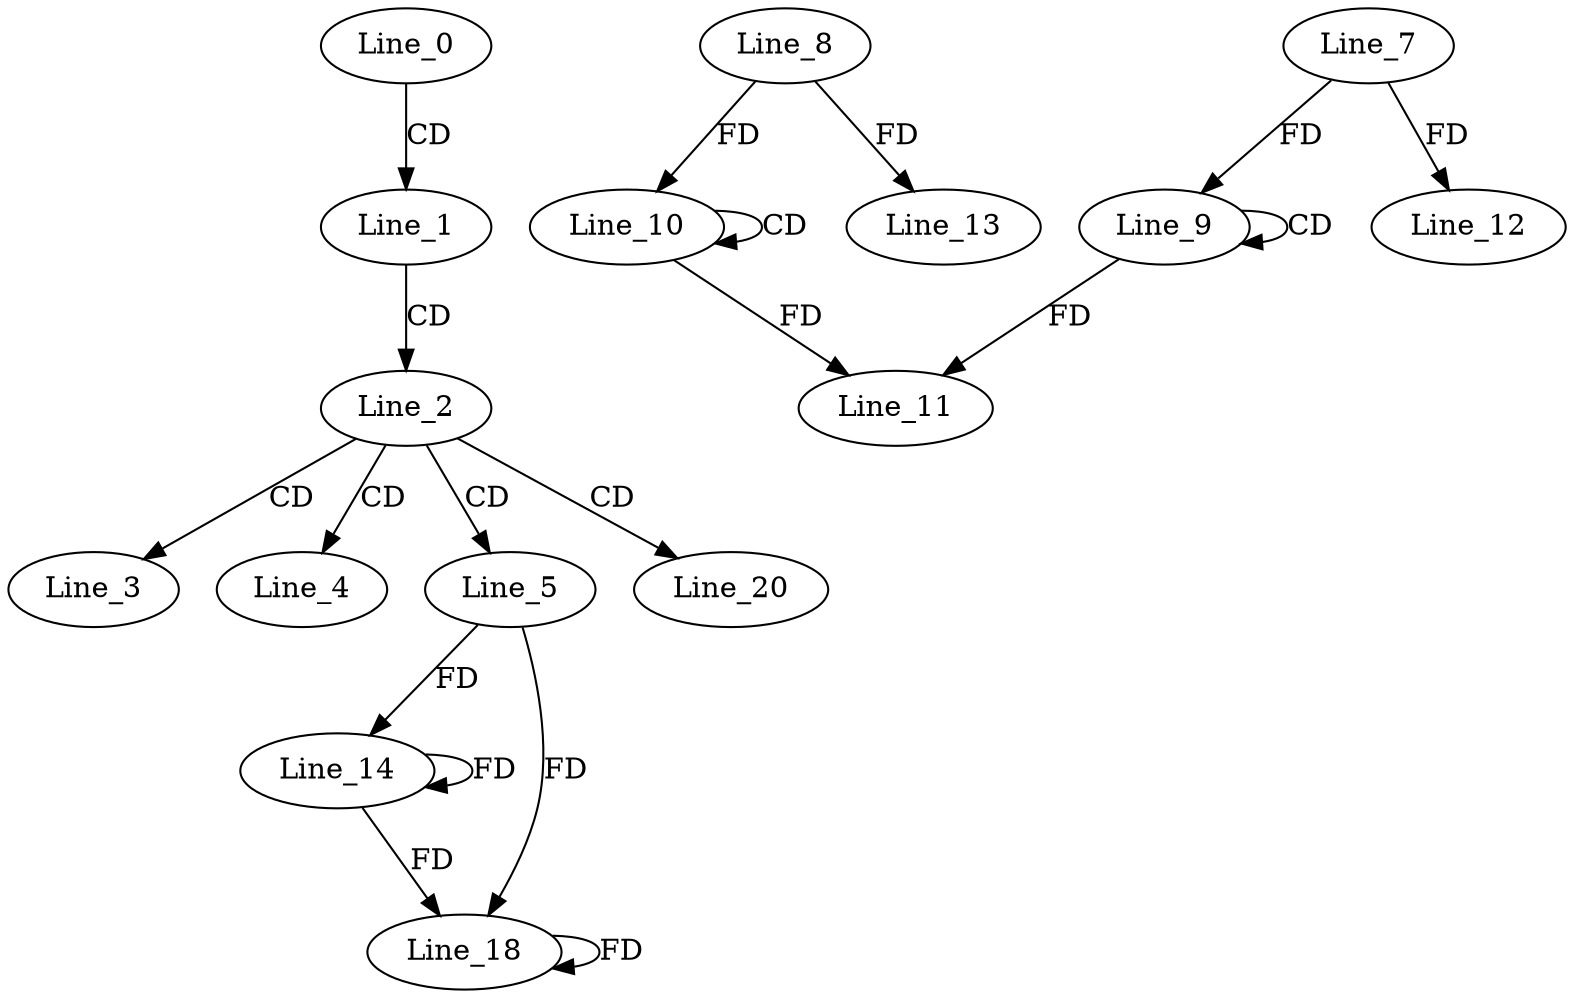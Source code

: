 digraph G {
  Line_0;
  Line_1;
  Line_2;
  Line_3;
  Line_4;
  Line_5;
  Line_9;
  Line_9;
  Line_7;
  Line_10;
  Line_10;
  Line_8;
  Line_11;
  Line_11;
  Line_12;
  Line_13;
  Line_14;
  Line_18;
  Line_20;
  Line_0 -> Line_1 [ label="CD" ];
  Line_1 -> Line_2 [ label="CD" ];
  Line_2 -> Line_3 [ label="CD" ];
  Line_2 -> Line_4 [ label="CD" ];
  Line_2 -> Line_5 [ label="CD" ];
  Line_9 -> Line_9 [ label="CD" ];
  Line_7 -> Line_9 [ label="FD" ];
  Line_10 -> Line_10 [ label="CD" ];
  Line_8 -> Line_10 [ label="FD" ];
  Line_9 -> Line_11 [ label="FD" ];
  Line_10 -> Line_11 [ label="FD" ];
  Line_7 -> Line_12 [ label="FD" ];
  Line_8 -> Line_13 [ label="FD" ];
  Line_5 -> Line_14 [ label="FD" ];
  Line_14 -> Line_14 [ label="FD" ];
  Line_5 -> Line_18 [ label="FD" ];
  Line_14 -> Line_18 [ label="FD" ];
  Line_18 -> Line_18 [ label="FD" ];
  Line_2 -> Line_20 [ label="CD" ];
}
